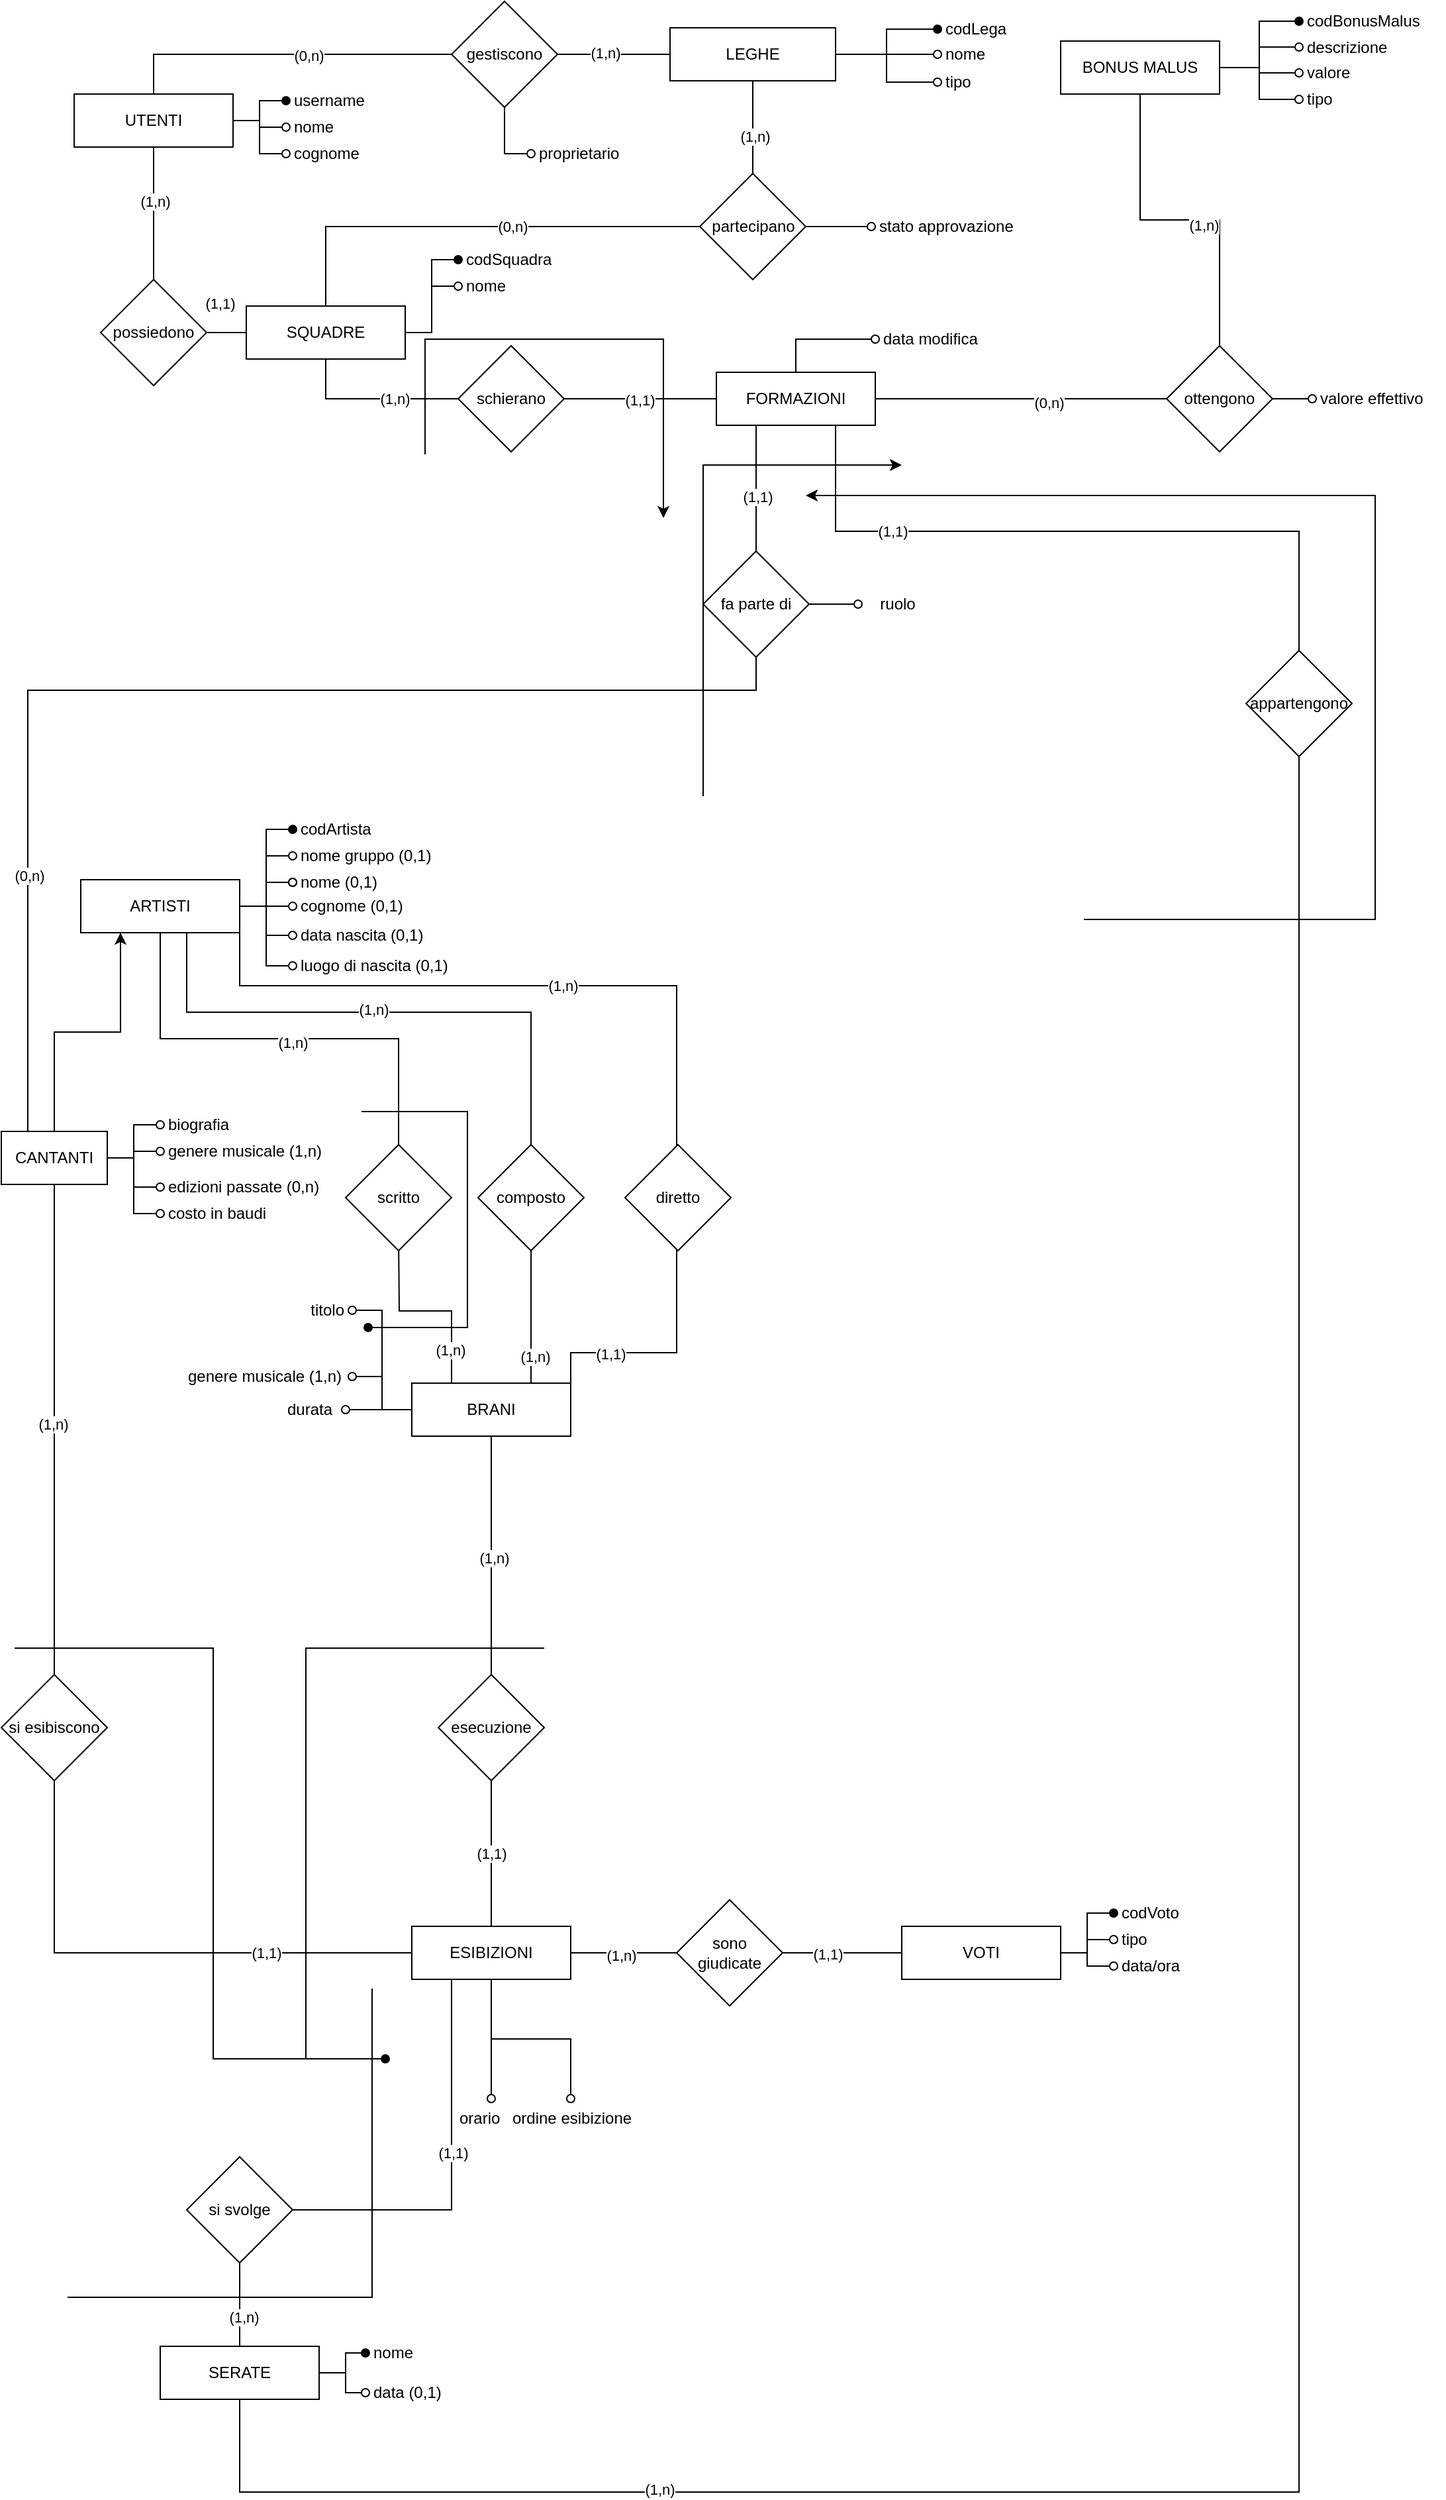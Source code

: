 <mxfile version="26.0.16">
  <diagram id="_KvNBjtN0LgoV4jBBkdm" name="festival_sanremo_v2">
    <mxGraphModel dx="1969" dy="1811" grid="1" gridSize="10" guides="1" tooltips="1" connect="1" arrows="1" fold="1" page="1" pageScale="1" pageWidth="1169" pageHeight="827" math="0" shadow="0">
      <root>
        <mxCell id="0" />
        <mxCell id="1" parent="0" />
        <mxCell id="FfVXFCaMh1slwa6Uivpq-3" value="ARTISTI" style="rounded=0;whiteSpace=wrap;html=1;" parent="1" vertex="1">
          <mxGeometry x="120" y="-137" width="120" height="40" as="geometry" />
        </mxCell>
        <mxCell id="prDqPZr-P2w_M1zw6b7I-8" style="edgeStyle=orthogonalEdgeStyle;rounded=0;orthogonalLoop=1;jettySize=auto;html=1;exitX=1;exitY=0.5;exitDx=0;exitDy=0;endArrow=oval;endFill=0;" parent="1" source="FfVXFCaMh1slwa6Uivpq-3" target="FfVXFCaMh1slwa6Uivpq-5" edge="1">
          <mxGeometry relative="1" as="geometry" />
        </mxCell>
        <mxCell id="prDqPZr-P2w_M1zw6b7I-26" style="edgeStyle=orthogonalEdgeStyle;rounded=0;orthogonalLoop=1;jettySize=auto;html=1;exitX=1;exitY=0.5;exitDx=0;exitDy=0;endArrow=oval;endFill=0;" parent="1" source="FfVXFCaMh1slwa6Uivpq-3" target="FfVXFCaMh1slwa6Uivpq-7" edge="1">
          <mxGeometry relative="1" as="geometry" />
        </mxCell>
        <mxCell id="FfVXFCaMh1slwa6Uivpq-7" value="cognome (0,1)" style="text;html=1;align=left;verticalAlign=middle;whiteSpace=wrap;rounded=0;spacingLeft=4;" parent="1" vertex="1">
          <mxGeometry x="280" y="-132" width="110" height="30" as="geometry" />
        </mxCell>
        <mxCell id="prDqPZr-P2w_M1zw6b7I-18" style="edgeStyle=orthogonalEdgeStyle;rounded=0;orthogonalLoop=1;jettySize=auto;html=1;exitX=1;exitY=0.5;exitDx=0;exitDy=0;endArrow=oval;endFill=0;" parent="1" source="prDqPZr-P2w_M1zw6b7I-15" target="FfVXFCaMh1slwa6Uivpq-9" edge="1">
          <mxGeometry relative="1" as="geometry" />
        </mxCell>
        <mxCell id="FfVXFCaMh1slwa6Uivpq-9" value="genere musicale (1,n)" style="text;html=1;align=left;verticalAlign=middle;whiteSpace=wrap;rounded=0;spacingLeft=4;" parent="1" vertex="1">
          <mxGeometry x="180" y="53" width="140" height="30" as="geometry" />
        </mxCell>
        <mxCell id="prDqPZr-P2w_M1zw6b7I-19" style="edgeStyle=orthogonalEdgeStyle;rounded=0;orthogonalLoop=1;jettySize=auto;html=1;exitX=1;exitY=0.5;exitDx=0;exitDy=0;endArrow=oval;endFill=0;" parent="1" source="prDqPZr-P2w_M1zw6b7I-15" target="FfVXFCaMh1slwa6Uivpq-11" edge="1">
          <mxGeometry relative="1" as="geometry" />
        </mxCell>
        <mxCell id="FfVXFCaMh1slwa6Uivpq-11" value="biografia" style="text;html=1;align=left;verticalAlign=middle;whiteSpace=wrap;rounded=0;spacingLeft=4;" parent="1" vertex="1">
          <mxGeometry x="180" y="33" width="60" height="30" as="geometry" />
        </mxCell>
        <mxCell id="prDqPZr-P2w_M1zw6b7I-14" style="edgeStyle=orthogonalEdgeStyle;rounded=0;orthogonalLoop=1;jettySize=auto;html=1;exitX=1;exitY=0.5;exitDx=0;exitDy=0;entryX=0;entryY=0.5;entryDx=0;entryDy=0;align=left;spacingLeft=4;endArrow=oval;endFill=0;" parent="1" source="FfVXFCaMh1slwa6Uivpq-3" target="FfVXFCaMh1slwa6Uivpq-13" edge="1">
          <mxGeometry relative="1" as="geometry" />
        </mxCell>
        <mxCell id="FfVXFCaMh1slwa6Uivpq-13" value="luogo di nascita (0,1)" style="text;html=1;align=left;verticalAlign=middle;whiteSpace=wrap;rounded=0;spacingLeft=4;" parent="1" vertex="1">
          <mxGeometry x="280" y="-87" width="140" height="30" as="geometry" />
        </mxCell>
        <mxCell id="prDqPZr-P2w_M1zw6b7I-17" style="edgeStyle=orthogonalEdgeStyle;rounded=0;orthogonalLoop=1;jettySize=auto;html=1;exitX=1;exitY=0.5;exitDx=0;exitDy=0;endArrow=oval;endFill=0;entryX=0;entryY=0.5;entryDx=0;entryDy=0;" parent="1" source="prDqPZr-P2w_M1zw6b7I-15" target="FfVXFCaMh1slwa6Uivpq-15" edge="1">
          <mxGeometry relative="1" as="geometry" />
        </mxCell>
        <mxCell id="FfVXFCaMh1slwa6Uivpq-15" value="edizioni passate (0,n)" style="text;html=1;align=left;verticalAlign=middle;whiteSpace=wrap;rounded=0;spacingLeft=4;" parent="1" vertex="1">
          <mxGeometry x="180" y="80" width="160" height="30" as="geometry" />
        </mxCell>
        <mxCell id="prDqPZr-P2w_M1zw6b7I-13" style="edgeStyle=orthogonalEdgeStyle;rounded=0;orthogonalLoop=1;jettySize=auto;html=1;exitX=1;exitY=0.5;exitDx=0;exitDy=0;endArrow=oval;endFill=0;entryX=0;entryY=0.5;entryDx=0;entryDy=0;" parent="1" source="FfVXFCaMh1slwa6Uivpq-3" target="FfVXFCaMh1slwa6Uivpq-17" edge="1">
          <mxGeometry relative="1" as="geometry" />
        </mxCell>
        <mxCell id="FfVXFCaMh1slwa6Uivpq-17" value="data nascita (0,1)" style="text;html=1;align=left;verticalAlign=middle;whiteSpace=wrap;rounded=0;spacingLeft=4;" parent="1" vertex="1">
          <mxGeometry x="280" y="-110" width="110" height="30" as="geometry" />
        </mxCell>
        <mxCell id="FfVXFCaMh1slwa6Uivpq-18" style="edgeStyle=orthogonalEdgeStyle;rounded=0;orthogonalLoop=1;jettySize=auto;html=1;endArrow=none;startFill=0;" parent="1" source="FfVXFCaMh1slwa6Uivpq-22" target="FfVXFCaMh1slwa6Uivpq-35" edge="1">
          <mxGeometry relative="1" as="geometry" />
        </mxCell>
        <mxCell id="FfVXFCaMh1slwa6Uivpq-19" value="(1,n)" style="edgeLabel;html=1;align=center;verticalAlign=middle;resizable=0;points=[];" parent="FfVXFCaMh1slwa6Uivpq-18" vertex="1" connectable="0">
          <mxGeometry x="0.015" y="2" relative="1" as="geometry">
            <mxPoint as="offset" />
          </mxGeometry>
        </mxCell>
        <mxCell id="prDqPZr-P2w_M1zw6b7I-30" style="edgeStyle=orthogonalEdgeStyle;rounded=0;orthogonalLoop=1;jettySize=auto;html=1;entryX=0.5;entryY=1;entryDx=0;entryDy=0;endArrow=none;startFill=0;exitX=0.25;exitY=0;exitDx=0;exitDy=0;" parent="1" source="FfVXFCaMh1slwa6Uivpq-22" edge="1">
          <mxGeometry relative="1" as="geometry">
            <mxPoint x="430" y="233" as="sourcePoint" />
            <mxPoint x="360" y="133" as="targetPoint" />
          </mxGeometry>
        </mxCell>
        <mxCell id="prDqPZr-P2w_M1zw6b7I-46" value="(1,n)" style="edgeLabel;html=1;align=center;verticalAlign=middle;resizable=0;points=[];" parent="prDqPZr-P2w_M1zw6b7I-30" vertex="1" connectable="0">
          <mxGeometry x="-0.66" y="1" relative="1" as="geometry">
            <mxPoint as="offset" />
          </mxGeometry>
        </mxCell>
        <mxCell id="FfVXFCaMh1slwa6Uivpq-22" value="BRANI" style="rounded=0;whiteSpace=wrap;html=1;" parent="1" vertex="1">
          <mxGeometry x="370" y="243" width="120" height="40" as="geometry" />
        </mxCell>
        <mxCell id="FfVXFCaMh1slwa6Uivpq-23" style="edgeStyle=orthogonalEdgeStyle;rounded=0;orthogonalLoop=1;jettySize=auto;html=1;exitX=0;exitY=0.5;exitDx=0;exitDy=0;endArrow=oval;endFill=0;startFill=0;entryX=1;entryY=0.5;entryDx=0;entryDy=0;" parent="1" source="FfVXFCaMh1slwa6Uivpq-22" target="FfVXFCaMh1slwa6Uivpq-24" edge="1">
          <mxGeometry relative="1" as="geometry" />
        </mxCell>
        <mxCell id="FfVXFCaMh1slwa6Uivpq-24" value="titolo" style="text;html=1;align=right;verticalAlign=middle;whiteSpace=wrap;rounded=0;spacingLeft=4;spacingRight=4;" parent="1" vertex="1">
          <mxGeometry x="265" y="173" width="60" height="30" as="geometry" />
        </mxCell>
        <mxCell id="FfVXFCaMh1slwa6Uivpq-25" style="edgeStyle=orthogonalEdgeStyle;rounded=0;orthogonalLoop=1;jettySize=auto;html=1;exitX=0;exitY=0.5;exitDx=0;exitDy=0;endArrow=oval;endFill=0;entryX=1;entryY=0.5;entryDx=0;entryDy=0;" parent="1" source="FfVXFCaMh1slwa6Uivpq-22" target="FfVXFCaMh1slwa6Uivpq-26" edge="1">
          <mxGeometry relative="1" as="geometry" />
        </mxCell>
        <mxCell id="FfVXFCaMh1slwa6Uivpq-26" value="durata" style="text;html=1;align=left;verticalAlign=middle;whiteSpace=wrap;rounded=0;spacingLeft=4;" parent="1" vertex="1">
          <mxGeometry x="270" y="248" width="50" height="30" as="geometry" />
        </mxCell>
        <mxCell id="FfVXFCaMh1slwa6Uivpq-27" style="edgeStyle=orthogonalEdgeStyle;rounded=0;orthogonalLoop=1;jettySize=auto;html=1;exitX=0;exitY=0.5;exitDx=0;exitDy=0;entryX=1;entryY=0.5;entryDx=0;entryDy=0;endArrow=oval;endFill=0;" parent="1" source="FfVXFCaMh1slwa6Uivpq-22" target="FfVXFCaMh1slwa6Uivpq-28" edge="1">
          <mxGeometry relative="1" as="geometry" />
        </mxCell>
        <mxCell id="FfVXFCaMh1slwa6Uivpq-28" value="genere musicale (1,n)" style="text;html=1;align=left;verticalAlign=middle;whiteSpace=wrap;rounded=0;spacingLeft=4;" parent="1" vertex="1">
          <mxGeometry x="195" y="223" width="130" height="30" as="geometry" />
        </mxCell>
        <mxCell id="FfVXFCaMh1slwa6Uivpq-29" style="edgeStyle=orthogonalEdgeStyle;rounded=0;orthogonalLoop=1;jettySize=auto;html=1;entryX=0;entryY=0.5;entryDx=0;entryDy=0;endArrow=none;startFill=0;" parent="1" source="FfVXFCaMh1slwa6Uivpq-32" target="FfVXFCaMh1slwa6Uivpq-42" edge="1">
          <mxGeometry relative="1" as="geometry" />
        </mxCell>
        <mxCell id="FfVXFCaMh1slwa6Uivpq-30" value="(1,n)" style="edgeLabel;html=1;align=center;verticalAlign=middle;resizable=0;points=[];" parent="FfVXFCaMh1slwa6Uivpq-29" vertex="1" connectable="0">
          <mxGeometry x="-0.061" y="-2" relative="1" as="geometry">
            <mxPoint as="offset" />
          </mxGeometry>
        </mxCell>
        <mxCell id="FfVXFCaMh1slwa6Uivpq-32" value="ESIBIZIONI" style="rounded=0;whiteSpace=wrap;html=1;" parent="1" vertex="1">
          <mxGeometry x="370" y="653" width="120" height="40" as="geometry" />
        </mxCell>
        <mxCell id="FfVXFCaMh1slwa6Uivpq-33" style="edgeStyle=orthogonalEdgeStyle;rounded=0;orthogonalLoop=1;jettySize=auto;html=1;exitX=0.5;exitY=1;exitDx=0;exitDy=0;entryX=0.5;entryY=0;entryDx=0;entryDy=0;endArrow=none;startFill=0;" parent="1" source="FfVXFCaMh1slwa6Uivpq-35" target="FfVXFCaMh1slwa6Uivpq-32" edge="1">
          <mxGeometry relative="1" as="geometry" />
        </mxCell>
        <mxCell id="2gdoB9V7-eAWrZrWWVSR-40" value="(1,1)" style="edgeLabel;html=1;align=center;verticalAlign=middle;resizable=0;points=[];" parent="FfVXFCaMh1slwa6Uivpq-33" vertex="1" connectable="0">
          <mxGeometry x="-0.013" y="-2" relative="1" as="geometry">
            <mxPoint x="2" as="offset" />
          </mxGeometry>
        </mxCell>
        <mxCell id="FfVXFCaMh1slwa6Uivpq-35" value="esecuzione" style="rhombus;whiteSpace=wrap;html=1;" parent="1" vertex="1">
          <mxGeometry x="390" y="463" width="80" height="80" as="geometry" />
        </mxCell>
        <mxCell id="FfVXFCaMh1slwa6Uivpq-36" style="edgeStyle=orthogonalEdgeStyle;rounded=0;orthogonalLoop=1;jettySize=auto;html=1;exitX=0.5;exitY=1;exitDx=0;exitDy=0;entryX=0;entryY=0.5;entryDx=0;entryDy=0;endArrow=none;startFill=0;" parent="1" source="FfVXFCaMh1slwa6Uivpq-38" target="FfVXFCaMh1slwa6Uivpq-32" edge="1">
          <mxGeometry relative="1" as="geometry" />
        </mxCell>
        <mxCell id="FfVXFCaMh1slwa6Uivpq-37" value="(1,1)" style="edgeLabel;html=1;align=center;verticalAlign=middle;resizable=0;points=[];" parent="FfVXFCaMh1slwa6Uivpq-36" vertex="1" connectable="0">
          <mxGeometry x="0.505" y="-2" relative="1" as="geometry">
            <mxPoint x="-11" y="-2" as="offset" />
          </mxGeometry>
        </mxCell>
        <mxCell id="prDqPZr-P2w_M1zw6b7I-20" style="edgeStyle=orthogonalEdgeStyle;rounded=0;orthogonalLoop=1;jettySize=auto;html=1;entryX=0.5;entryY=1;entryDx=0;entryDy=0;endArrow=none;startFill=0;" parent="1" source="FfVXFCaMh1slwa6Uivpq-38" target="prDqPZr-P2w_M1zw6b7I-15" edge="1">
          <mxGeometry relative="1" as="geometry" />
        </mxCell>
        <mxCell id="prDqPZr-P2w_M1zw6b7I-47" value="(1,n)" style="edgeLabel;html=1;align=center;verticalAlign=middle;resizable=0;points=[];" parent="prDqPZr-P2w_M1zw6b7I-20" vertex="1" connectable="0">
          <mxGeometry x="0.024" y="1" relative="1" as="geometry">
            <mxPoint as="offset" />
          </mxGeometry>
        </mxCell>
        <mxCell id="FfVXFCaMh1slwa6Uivpq-38" value="si esibiscono" style="rhombus;whiteSpace=wrap;html=1;" parent="1" vertex="1">
          <mxGeometry x="60" y="463" width="80" height="80" as="geometry" />
        </mxCell>
        <mxCell id="FfVXFCaMh1slwa6Uivpq-40" style="edgeStyle=orthogonalEdgeStyle;rounded=0;orthogonalLoop=1;jettySize=auto;html=1;entryX=0;entryY=0.5;entryDx=0;entryDy=0;endArrow=none;startFill=0;" parent="1" source="FfVXFCaMh1slwa6Uivpq-42" target="FfVXFCaMh1slwa6Uivpq-43" edge="1">
          <mxGeometry relative="1" as="geometry" />
        </mxCell>
        <mxCell id="FfVXFCaMh1slwa6Uivpq-41" value="(1,1)" style="edgeLabel;html=1;align=center;verticalAlign=middle;resizable=0;points=[];" parent="FfVXFCaMh1slwa6Uivpq-40" vertex="1" connectable="0">
          <mxGeometry x="-0.242" y="-1" relative="1" as="geometry">
            <mxPoint as="offset" />
          </mxGeometry>
        </mxCell>
        <mxCell id="FfVXFCaMh1slwa6Uivpq-42" value="sono&lt;div&gt;giudicate&lt;/div&gt;" style="rhombus;whiteSpace=wrap;html=1;" parent="1" vertex="1">
          <mxGeometry x="570" y="633" width="80" height="80" as="geometry" />
        </mxCell>
        <mxCell id="FfVXFCaMh1slwa6Uivpq-43" value="VOTI" style="rounded=0;whiteSpace=wrap;html=1;" parent="1" vertex="1">
          <mxGeometry x="740" y="653" width="120" height="40" as="geometry" />
        </mxCell>
        <mxCell id="FfVXFCaMh1slwa6Uivpq-44" style="edgeStyle=orthogonalEdgeStyle;rounded=0;orthogonalLoop=1;jettySize=auto;html=1;endArrow=oval;endFill=1;exitX=1;exitY=0.5;exitDx=0;exitDy=0;" parent="1" source="FfVXFCaMh1slwa6Uivpq-43" target="FfVXFCaMh1slwa6Uivpq-45" edge="1">
          <mxGeometry relative="1" as="geometry" />
        </mxCell>
        <mxCell id="FfVXFCaMh1slwa6Uivpq-45" value="codVoto" style="text;html=1;align=left;verticalAlign=middle;whiteSpace=wrap;rounded=0;spacingLeft=4;" parent="1" vertex="1">
          <mxGeometry x="900" y="633" width="60" height="20" as="geometry" />
        </mxCell>
        <mxCell id="FfVXFCaMh1slwa6Uivpq-48" style="edgeStyle=orthogonalEdgeStyle;rounded=0;orthogonalLoop=1;jettySize=auto;html=1;exitX=1;exitY=0.5;exitDx=0;exitDy=0;entryX=0;entryY=0.5;entryDx=0;entryDy=0;endArrow=oval;endFill=0;" parent="1" source="FfVXFCaMh1slwa6Uivpq-43" target="FfVXFCaMh1slwa6Uivpq-49" edge="1">
          <mxGeometry relative="1" as="geometry" />
        </mxCell>
        <mxCell id="FfVXFCaMh1slwa6Uivpq-49" value="tipo" style="text;html=1;align=left;verticalAlign=middle;whiteSpace=wrap;rounded=0;spacingLeft=4;" parent="1" vertex="1">
          <mxGeometry x="900" y="653" width="60" height="20" as="geometry" />
        </mxCell>
        <mxCell id="FfVXFCaMh1slwa6Uivpq-50" style="edgeStyle=orthogonalEdgeStyle;rounded=0;orthogonalLoop=1;jettySize=auto;html=1;exitX=1;exitY=0.5;exitDx=0;exitDy=0;endArrow=oval;endFill=0;entryX=0;entryY=0.5;entryDx=0;entryDy=0;" parent="1" source="FfVXFCaMh1slwa6Uivpq-43" target="FfVXFCaMh1slwa6Uivpq-51" edge="1">
          <mxGeometry relative="1" as="geometry" />
        </mxCell>
        <mxCell id="FfVXFCaMh1slwa6Uivpq-51" value="data/ora" style="text;html=1;align=left;verticalAlign=middle;whiteSpace=wrap;rounded=0;spacingLeft=4;" parent="1" vertex="1">
          <mxGeometry x="900" y="673" width="60" height="20" as="geometry" />
        </mxCell>
        <mxCell id="FfVXFCaMh1slwa6Uivpq-55" style="edgeStyle=orthogonalEdgeStyle;rounded=0;orthogonalLoop=1;jettySize=auto;html=1;exitX=0.5;exitY=1;exitDx=0;exitDy=0;endArrow=oval;endFill=0;" parent="1" source="FfVXFCaMh1slwa6Uivpq-32" target="FfVXFCaMh1slwa6Uivpq-56" edge="1">
          <mxGeometry relative="1" as="geometry" />
        </mxCell>
        <mxCell id="FfVXFCaMh1slwa6Uivpq-56" value="ordine esibizione" style="text;html=1;align=left;verticalAlign=middle;whiteSpace=wrap;rounded=0;spacingLeft=4;" parent="1" vertex="1">
          <mxGeometry x="440" y="783" width="100" height="30" as="geometry" />
        </mxCell>
        <mxCell id="FfVXFCaMh1slwa6Uivpq-57" style="edgeStyle=orthogonalEdgeStyle;rounded=0;orthogonalLoop=1;jettySize=auto;html=1;endArrow=oval;endFill=0;" parent="1" source="FfVXFCaMh1slwa6Uivpq-32" target="FfVXFCaMh1slwa6Uivpq-58" edge="1">
          <mxGeometry relative="1" as="geometry" />
        </mxCell>
        <mxCell id="FfVXFCaMh1slwa6Uivpq-58" value="orario" style="text;html=1;align=left;verticalAlign=middle;whiteSpace=wrap;rounded=0;spacingLeft=4;" parent="1" vertex="1">
          <mxGeometry x="400" y="783" width="60" height="30" as="geometry" />
        </mxCell>
        <mxCell id="FfVXFCaMh1slwa6Uivpq-59" value="" style="endArrow=oval;html=1;rounded=0;endFill=1;" parent="1" edge="1">
          <mxGeometry width="50" height="50" relative="1" as="geometry">
            <mxPoint x="70" y="443" as="sourcePoint" />
            <mxPoint x="350" y="753" as="targetPoint" />
            <Array as="points">
              <mxPoint x="220" y="443" />
              <mxPoint x="220" y="753" />
            </Array>
          </mxGeometry>
        </mxCell>
        <mxCell id="FfVXFCaMh1slwa6Uivpq-60" value="" style="endArrow=none;html=1;rounded=0;startFill=0;" parent="1" edge="1">
          <mxGeometry width="50" height="50" relative="1" as="geometry">
            <mxPoint x="470" y="443" as="sourcePoint" />
            <mxPoint x="350" y="753" as="targetPoint" />
            <Array as="points">
              <mxPoint x="290" y="443" />
              <mxPoint x="290" y="753" />
            </Array>
          </mxGeometry>
        </mxCell>
        <mxCell id="x2zab3pYVwAR0wrfxQrk-1" style="edgeStyle=orthogonalEdgeStyle;rounded=0;orthogonalLoop=1;jettySize=auto;html=1;exitX=0.5;exitY=1;exitDx=0;exitDy=0;entryX=0.5;entryY=0;entryDx=0;entryDy=0;endArrow=none;startFill=0;" parent="1" source="x2zab3pYVwAR0wrfxQrk-3" target="x2zab3pYVwAR0wrfxQrk-15" edge="1">
          <mxGeometry relative="1" as="geometry" />
        </mxCell>
        <mxCell id="x2zab3pYVwAR0wrfxQrk-2" value="(1,n)" style="edgeLabel;html=1;align=center;verticalAlign=middle;resizable=0;points=[];" parent="x2zab3pYVwAR0wrfxQrk-1" vertex="1" connectable="0">
          <mxGeometry x="-0.185" y="1" relative="1" as="geometry">
            <mxPoint as="offset" />
          </mxGeometry>
        </mxCell>
        <mxCell id="mLG4oxGB4V9aVwgX2wfx-12" style="edgeStyle=orthogonalEdgeStyle;rounded=0;orthogonalLoop=1;jettySize=auto;html=1;exitX=0.5;exitY=0;exitDx=0;exitDy=0;entryX=0;entryY=0.5;entryDx=0;entryDy=0;endArrow=none;startFill=0;" parent="1" source="x2zab3pYVwAR0wrfxQrk-3" target="mLG4oxGB4V9aVwgX2wfx-10" edge="1">
          <mxGeometry relative="1" as="geometry" />
        </mxCell>
        <mxCell id="mLG4oxGB4V9aVwgX2wfx-32" value="(0,n)" style="edgeLabel;html=1;align=center;verticalAlign=middle;resizable=0;points=[];" parent="mLG4oxGB4V9aVwgX2wfx-12" vertex="1" connectable="0">
          <mxGeometry x="0.151" y="-1" relative="1" as="geometry">
            <mxPoint as="offset" />
          </mxGeometry>
        </mxCell>
        <mxCell id="x2zab3pYVwAR0wrfxQrk-3" value="UTENTI" style="rounded=0;whiteSpace=wrap;html=1;" parent="1" vertex="1">
          <mxGeometry x="115" y="-730" width="120" height="40" as="geometry" />
        </mxCell>
        <mxCell id="x2zab3pYVwAR0wrfxQrk-4" style="edgeStyle=orthogonalEdgeStyle;rounded=0;orthogonalLoop=1;jettySize=auto;html=1;exitX=1;exitY=0.5;exitDx=0;exitDy=0;endArrow=oval;endFill=1;entryX=0;entryY=0.5;entryDx=0;entryDy=0;" parent="1" source="x2zab3pYVwAR0wrfxQrk-3" target="x2zab3pYVwAR0wrfxQrk-5" edge="1">
          <mxGeometry relative="1" as="geometry" />
        </mxCell>
        <mxCell id="x2zab3pYVwAR0wrfxQrk-5" value="username" style="text;html=1;align=left;verticalAlign=middle;whiteSpace=wrap;rounded=0;spacingLeft=4;" parent="1" vertex="1">
          <mxGeometry x="275" y="-740" width="60" height="30" as="geometry" />
        </mxCell>
        <mxCell id="x2zab3pYVwAR0wrfxQrk-6" style="edgeStyle=orthogonalEdgeStyle;rounded=0;orthogonalLoop=1;jettySize=auto;html=1;exitX=1;exitY=0.5;exitDx=0;exitDy=0;endArrow=oval;endFill=0;" parent="1" source="x2zab3pYVwAR0wrfxQrk-3" target="x2zab3pYVwAR0wrfxQrk-7" edge="1">
          <mxGeometry relative="1" as="geometry" />
        </mxCell>
        <mxCell id="x2zab3pYVwAR0wrfxQrk-7" value="nome" style="text;html=1;align=left;verticalAlign=middle;whiteSpace=wrap;rounded=0;spacingLeft=4;" parent="1" vertex="1">
          <mxGeometry x="275" y="-720" width="60" height="30" as="geometry" />
        </mxCell>
        <mxCell id="x2zab3pYVwAR0wrfxQrk-8" style="edgeStyle=orthogonalEdgeStyle;rounded=0;orthogonalLoop=1;jettySize=auto;html=1;entryX=0;entryY=0.5;entryDx=0;entryDy=0;exitX=1;exitY=0.5;exitDx=0;exitDy=0;endArrow=oval;endFill=0;" parent="1" source="x2zab3pYVwAR0wrfxQrk-3" target="x2zab3pYVwAR0wrfxQrk-9" edge="1">
          <mxGeometry relative="1" as="geometry">
            <mxPoint x="235" y="-700" as="sourcePoint" />
          </mxGeometry>
        </mxCell>
        <mxCell id="x2zab3pYVwAR0wrfxQrk-9" value="cognome" style="text;html=1;align=left;verticalAlign=middle;whiteSpace=wrap;rounded=0;spacingLeft=4;" parent="1" vertex="1">
          <mxGeometry x="275" y="-700" width="60" height="30" as="geometry" />
        </mxCell>
        <mxCell id="prDqPZr-P2w_M1zw6b7I-51" style="edgeStyle=orthogonalEdgeStyle;rounded=0;orthogonalLoop=1;jettySize=auto;html=1;exitX=0.5;exitY=1;exitDx=0;exitDy=0;entryX=0;entryY=0.5;entryDx=0;entryDy=0;endArrow=none;startFill=0;" parent="1" source="x2zab3pYVwAR0wrfxQrk-12" target="prDqPZr-P2w_M1zw6b7I-50" edge="1">
          <mxGeometry relative="1" as="geometry" />
        </mxCell>
        <mxCell id="prDqPZr-P2w_M1zw6b7I-52" value="(1,n)" style="edgeLabel;html=1;align=center;verticalAlign=middle;resizable=0;points=[];" parent="prDqPZr-P2w_M1zw6b7I-51" vertex="1" connectable="0">
          <mxGeometry x="0.263" relative="1" as="geometry">
            <mxPoint as="offset" />
          </mxGeometry>
        </mxCell>
        <mxCell id="x2zab3pYVwAR0wrfxQrk-12" value="SQUADRE" style="rounded=0;whiteSpace=wrap;html=1;" parent="1" vertex="1">
          <mxGeometry x="245" y="-570" width="120" height="40" as="geometry" />
        </mxCell>
        <mxCell id="x2zab3pYVwAR0wrfxQrk-13" style="edgeStyle=orthogonalEdgeStyle;rounded=0;orthogonalLoop=1;jettySize=auto;html=1;endArrow=none;startFill=0;" parent="1" source="x2zab3pYVwAR0wrfxQrk-15" target="x2zab3pYVwAR0wrfxQrk-12" edge="1">
          <mxGeometry relative="1" as="geometry" />
        </mxCell>
        <mxCell id="x2zab3pYVwAR0wrfxQrk-14" value="(1,1)" style="edgeLabel;html=1;align=center;verticalAlign=middle;resizable=0;points=[];" parent="x2zab3pYVwAR0wrfxQrk-13" vertex="1" connectable="0">
          <mxGeometry x="0.168" y="1" relative="1" as="geometry">
            <mxPoint x="-1" y="-23" as="offset" />
          </mxGeometry>
        </mxCell>
        <mxCell id="x2zab3pYVwAR0wrfxQrk-15" value="possiedono" style="rhombus;whiteSpace=wrap;html=1;" parent="1" vertex="1">
          <mxGeometry x="135" y="-590" width="80" height="80" as="geometry" />
        </mxCell>
        <mxCell id="x2zab3pYVwAR0wrfxQrk-16" style="edgeStyle=orthogonalEdgeStyle;rounded=0;orthogonalLoop=1;jettySize=auto;html=1;endArrow=oval;endFill=0;exitX=1;exitY=0.5;exitDx=0;exitDy=0;entryX=0;entryY=0.5;entryDx=0;entryDy=0;" parent="1" source="x2zab3pYVwAR0wrfxQrk-12" target="x2zab3pYVwAR0wrfxQrk-17" edge="1">
          <mxGeometry relative="1" as="geometry" />
        </mxCell>
        <mxCell id="x2zab3pYVwAR0wrfxQrk-17" value="nome" style="text;html=1;align=left;verticalAlign=middle;whiteSpace=wrap;rounded=0;spacingLeft=4;" parent="1" vertex="1">
          <mxGeometry x="405" y="-600" width="80" height="30" as="geometry" />
        </mxCell>
        <mxCell id="x2zab3pYVwAR0wrfxQrk-18" style="edgeStyle=orthogonalEdgeStyle;rounded=0;orthogonalLoop=1;jettySize=auto;html=1;exitX=1;exitY=0.5;exitDx=0;exitDy=0;endArrow=oval;endFill=1;entryX=0;entryY=0.5;entryDx=0;entryDy=0;" parent="1" source="x2zab3pYVwAR0wrfxQrk-12" target="x2zab3pYVwAR0wrfxQrk-19" edge="1">
          <mxGeometry relative="1" as="geometry" />
        </mxCell>
        <mxCell id="x2zab3pYVwAR0wrfxQrk-19" value="codSquadra" style="text;html=1;align=left;verticalAlign=middle;whiteSpace=wrap;rounded=0;spacingLeft=4;" parent="1" vertex="1">
          <mxGeometry x="405" y="-620" width="80" height="30" as="geometry" />
        </mxCell>
        <mxCell id="2gdoB9V7-eAWrZrWWVSR-19" style="edgeStyle=orthogonalEdgeStyle;rounded=0;orthogonalLoop=1;jettySize=auto;html=1;entryX=0;entryY=0.5;entryDx=0;entryDy=0;endArrow=none;startFill=0;" parent="1" source="x2zab3pYVwAR0wrfxQrk-21" target="2gdoB9V7-eAWrZrWWVSR-16" edge="1">
          <mxGeometry relative="1" as="geometry" />
        </mxCell>
        <mxCell id="2gdoB9V7-eAWrZrWWVSR-20" value="(0,n)" style="edgeLabel;html=1;align=center;verticalAlign=middle;resizable=0;points=[];" parent="2gdoB9V7-eAWrZrWWVSR-19" vertex="1" connectable="0">
          <mxGeometry x="0.188" y="-3" relative="1" as="geometry">
            <mxPoint as="offset" />
          </mxGeometry>
        </mxCell>
        <mxCell id="x2zab3pYVwAR0wrfxQrk-21" value="FORMAZIONI" style="rounded=0;whiteSpace=wrap;html=1;" parent="1" vertex="1">
          <mxGeometry x="600" y="-520" width="120" height="40" as="geometry" />
        </mxCell>
        <mxCell id="prDqPZr-P2w_M1zw6b7I-59" style="edgeStyle=orthogonalEdgeStyle;rounded=0;orthogonalLoop=1;jettySize=auto;html=1;endArrow=oval;endFill=0;entryX=0;entryY=0.5;entryDx=0;entryDy=0;" parent="1" source="x2zab3pYVwAR0wrfxQrk-21" target="x2zab3pYVwAR0wrfxQrk-29" edge="1">
          <mxGeometry relative="1" as="geometry" />
        </mxCell>
        <mxCell id="x2zab3pYVwAR0wrfxQrk-29" value="data modifica" style="text;html=1;align=left;verticalAlign=middle;whiteSpace=wrap;rounded=0;spacingLeft=4;" parent="1" vertex="1">
          <mxGeometry x="720" y="-560" width="90" height="30" as="geometry" />
        </mxCell>
        <mxCell id="2gdoB9V7-eAWrZrWWVSR-18" style="edgeStyle=orthogonalEdgeStyle;rounded=0;orthogonalLoop=1;jettySize=auto;html=1;entryX=0.5;entryY=0;entryDx=0;entryDy=0;endArrow=none;startFill=0;" parent="1" source="prDqPZr-P2w_M1zw6b7I-1" target="2gdoB9V7-eAWrZrWWVSR-16" edge="1">
          <mxGeometry relative="1" as="geometry">
            <mxPoint x="1000" y="-550" as="targetPoint" />
          </mxGeometry>
        </mxCell>
        <mxCell id="2gdoB9V7-eAWrZrWWVSR-21" value="(1,n)" style="edgeLabel;html=1;align=center;verticalAlign=middle;resizable=0;points=[];" parent="2gdoB9V7-eAWrZrWWVSR-18" vertex="1" connectable="0">
          <mxGeometry x="0.141" y="-4" relative="1" as="geometry">
            <mxPoint as="offset" />
          </mxGeometry>
        </mxCell>
        <mxCell id="prDqPZr-P2w_M1zw6b7I-1" value="BONUS MALUS" style="rounded=0;whiteSpace=wrap;html=1;" parent="1" vertex="1">
          <mxGeometry x="860" y="-770" width="120" height="40" as="geometry" />
        </mxCell>
        <mxCell id="prDqPZr-P2w_M1zw6b7I-2" style="edgeStyle=orthogonalEdgeStyle;rounded=0;orthogonalLoop=1;jettySize=auto;html=1;exitX=1;exitY=0.5;exitDx=0;exitDy=0;endArrow=oval;endFill=1;entryX=0;entryY=0.5;entryDx=0;entryDy=0;" parent="1" source="prDqPZr-P2w_M1zw6b7I-1" target="prDqPZr-P2w_M1zw6b7I-3" edge="1">
          <mxGeometry relative="1" as="geometry" />
        </mxCell>
        <mxCell id="prDqPZr-P2w_M1zw6b7I-3" value="codBonusMalus" style="text;html=1;align=left;verticalAlign=middle;whiteSpace=wrap;rounded=0;spacingLeft=4;" parent="1" vertex="1">
          <mxGeometry x="1040" y="-800" width="110" height="30" as="geometry" />
        </mxCell>
        <mxCell id="prDqPZr-P2w_M1zw6b7I-4" style="edgeStyle=orthogonalEdgeStyle;rounded=0;orthogonalLoop=1;jettySize=auto;html=1;endArrow=oval;endFill=0;exitX=1;exitY=0.5;exitDx=0;exitDy=0;entryX=0;entryY=0.5;entryDx=0;entryDy=0;" parent="1" source="prDqPZr-P2w_M1zw6b7I-1" target="prDqPZr-P2w_M1zw6b7I-5" edge="1">
          <mxGeometry relative="1" as="geometry" />
        </mxCell>
        <mxCell id="prDqPZr-P2w_M1zw6b7I-5" value="valore" style="text;html=1;align=left;verticalAlign=middle;whiteSpace=wrap;rounded=0;spacingLeft=4;" parent="1" vertex="1">
          <mxGeometry x="1040" y="-761" width="60" height="30" as="geometry" />
        </mxCell>
        <mxCell id="prDqPZr-P2w_M1zw6b7I-6" style="edgeStyle=orthogonalEdgeStyle;rounded=0;orthogonalLoop=1;jettySize=auto;html=1;exitX=1;exitY=0.5;exitDx=0;exitDy=0;endArrow=oval;endFill=0;entryX=0;entryY=0.5;entryDx=0;entryDy=0;" parent="1" source="prDqPZr-P2w_M1zw6b7I-1" target="prDqPZr-P2w_M1zw6b7I-7" edge="1">
          <mxGeometry relative="1" as="geometry" />
        </mxCell>
        <mxCell id="prDqPZr-P2w_M1zw6b7I-7" value="descrizione" style="text;html=1;align=left;verticalAlign=middle;whiteSpace=wrap;rounded=0;spacingLeft=4;" parent="1" vertex="1">
          <mxGeometry x="1040" y="-780" width="90.5" height="29" as="geometry" />
        </mxCell>
        <mxCell id="prDqPZr-P2w_M1zw6b7I-16" style="edgeStyle=orthogonalEdgeStyle;rounded=0;orthogonalLoop=1;jettySize=auto;html=1;entryX=0.25;entryY=1;entryDx=0;entryDy=0;" parent="1" source="prDqPZr-P2w_M1zw6b7I-15" target="FfVXFCaMh1slwa6Uivpq-3" edge="1">
          <mxGeometry relative="1" as="geometry" />
        </mxCell>
        <mxCell id="2gdoB9V7-eAWrZrWWVSR-4" style="edgeStyle=orthogonalEdgeStyle;rounded=0;orthogonalLoop=1;jettySize=auto;html=1;exitX=0.25;exitY=0;exitDx=0;exitDy=0;entryX=0.5;entryY=1;entryDx=0;entryDy=0;endArrow=none;startFill=0;" parent="1" source="prDqPZr-P2w_M1zw6b7I-15" target="2gdoB9V7-eAWrZrWWVSR-3" edge="1">
          <mxGeometry relative="1" as="geometry">
            <Array as="points">
              <mxPoint x="80" y="-280" />
              <mxPoint x="630" y="-280" />
            </Array>
          </mxGeometry>
        </mxCell>
        <mxCell id="2gdoB9V7-eAWrZrWWVSR-37" value="(0,n)" style="edgeLabel;html=1;align=center;verticalAlign=middle;resizable=0;points=[];" parent="2gdoB9V7-eAWrZrWWVSR-4" vertex="1" connectable="0">
          <mxGeometry x="-0.575" y="-1" relative="1" as="geometry">
            <mxPoint as="offset" />
          </mxGeometry>
        </mxCell>
        <mxCell id="prDqPZr-P2w_M1zw6b7I-15" value="CANTANTI" style="rounded=0;whiteSpace=wrap;html=1;" parent="1" vertex="1">
          <mxGeometry x="60" y="53" width="80" height="40" as="geometry" />
        </mxCell>
        <mxCell id="prDqPZr-P2w_M1zw6b7I-23" value="" style="edgeStyle=orthogonalEdgeStyle;rounded=0;orthogonalLoop=1;jettySize=auto;html=1;exitX=1;exitY=0.5;exitDx=0;exitDy=0;endArrow=oval;endFill=0;" parent="1" source="FfVXFCaMh1slwa6Uivpq-3" target="FfVXFCaMh1slwa6Uivpq-5" edge="1">
          <mxGeometry relative="1" as="geometry">
            <mxPoint x="240" y="-117" as="sourcePoint" />
            <mxPoint x="310" y="-157" as="targetPoint" />
          </mxGeometry>
        </mxCell>
        <mxCell id="FfVXFCaMh1slwa6Uivpq-5" value="nome (0,1)" style="text;html=1;align=left;verticalAlign=middle;whiteSpace=wrap;rounded=0;spacingLeft=4;" parent="1" vertex="1">
          <mxGeometry x="280" y="-150" width="80" height="30" as="geometry" />
        </mxCell>
        <mxCell id="prDqPZr-P2w_M1zw6b7I-31" style="edgeStyle=orthogonalEdgeStyle;rounded=0;orthogonalLoop=1;jettySize=auto;html=1;entryX=0.5;entryY=1;entryDx=0;entryDy=0;exitX=0.5;exitY=0;exitDx=0;exitDy=0;endArrow=none;startFill=0;" parent="1" source="prDqPZr-P2w_M1zw6b7I-27" target="FfVXFCaMh1slwa6Uivpq-3" edge="1">
          <mxGeometry relative="1" as="geometry">
            <mxPoint x="395" y="13" as="sourcePoint" />
            <mxPoint x="225" y="-97" as="targetPoint" />
          </mxGeometry>
        </mxCell>
        <mxCell id="prDqPZr-P2w_M1zw6b7I-41" value="(1,n)" style="edgeLabel;html=1;align=center;verticalAlign=middle;resizable=0;points=[];" parent="prDqPZr-P2w_M1zw6b7I-31" vertex="1" connectable="0">
          <mxGeometry x="-0.057" y="3" relative="1" as="geometry">
            <mxPoint as="offset" />
          </mxGeometry>
        </mxCell>
        <mxCell id="prDqPZr-P2w_M1zw6b7I-27" value="scritto" style="rhombus;whiteSpace=wrap;html=1;" parent="1" vertex="1">
          <mxGeometry x="320" y="63" width="80" height="80" as="geometry" />
        </mxCell>
        <mxCell id="prDqPZr-P2w_M1zw6b7I-32" style="edgeStyle=orthogonalEdgeStyle;rounded=0;orthogonalLoop=1;jettySize=auto;html=1;endArrow=none;startFill=0;exitX=0.5;exitY=0;exitDx=0;exitDy=0;" parent="1" source="prDqPZr-P2w_M1zw6b7I-28" edge="1">
          <mxGeometry relative="1" as="geometry">
            <mxPoint x="200" y="-97" as="targetPoint" />
            <Array as="points">
              <mxPoint x="460" y="-37" />
              <mxPoint x="200" y="-37" />
            </Array>
          </mxGeometry>
        </mxCell>
        <mxCell id="prDqPZr-P2w_M1zw6b7I-42" value="(1,n)" style="edgeLabel;html=1;align=center;verticalAlign=middle;resizable=0;points=[];" parent="prDqPZr-P2w_M1zw6b7I-32" vertex="1" connectable="0">
          <mxGeometry x="0.043" y="-2" relative="1" as="geometry">
            <mxPoint as="offset" />
          </mxGeometry>
        </mxCell>
        <mxCell id="prDqPZr-P2w_M1zw6b7I-34" style="edgeStyle=orthogonalEdgeStyle;rounded=0;orthogonalLoop=1;jettySize=auto;html=1;entryX=0.75;entryY=0;entryDx=0;entryDy=0;endArrow=none;startFill=0;" parent="1" source="prDqPZr-P2w_M1zw6b7I-28" target="FfVXFCaMh1slwa6Uivpq-22" edge="1">
          <mxGeometry relative="1" as="geometry" />
        </mxCell>
        <mxCell id="prDqPZr-P2w_M1zw6b7I-45" value="(1,n)" style="edgeLabel;html=1;align=center;verticalAlign=middle;resizable=0;points=[];" parent="prDqPZr-P2w_M1zw6b7I-34" vertex="1" connectable="0">
          <mxGeometry x="0.592" y="3" relative="1" as="geometry">
            <mxPoint as="offset" />
          </mxGeometry>
        </mxCell>
        <mxCell id="prDqPZr-P2w_M1zw6b7I-28" value="composto" style="rhombus;whiteSpace=wrap;html=1;" parent="1" vertex="1">
          <mxGeometry x="420" y="63" width="80" height="80" as="geometry" />
        </mxCell>
        <mxCell id="prDqPZr-P2w_M1zw6b7I-36" style="edgeStyle=orthogonalEdgeStyle;rounded=0;orthogonalLoop=1;jettySize=auto;html=1;exitX=0.5;exitY=0;exitDx=0;exitDy=0;entryX=1;entryY=1;entryDx=0;entryDy=0;endArrow=none;startFill=0;" parent="1" source="prDqPZr-P2w_M1zw6b7I-29" target="FfVXFCaMh1slwa6Uivpq-3" edge="1">
          <mxGeometry relative="1" as="geometry">
            <Array as="points">
              <mxPoint x="570" y="-57" />
              <mxPoint x="240" y="-57" />
            </Array>
          </mxGeometry>
        </mxCell>
        <mxCell id="prDqPZr-P2w_M1zw6b7I-43" value="(1,n)" style="edgeLabel;html=1;align=center;verticalAlign=middle;resizable=0;points=[];" parent="prDqPZr-P2w_M1zw6b7I-36" vertex="1" connectable="0">
          <mxGeometry x="-0.156" relative="1" as="geometry">
            <mxPoint as="offset" />
          </mxGeometry>
        </mxCell>
        <mxCell id="prDqPZr-P2w_M1zw6b7I-40" style="edgeStyle=orthogonalEdgeStyle;rounded=0;orthogonalLoop=1;jettySize=auto;html=1;entryX=1;entryY=0;entryDx=0;entryDy=0;endArrow=none;startFill=0;exitX=0.5;exitY=1;exitDx=0;exitDy=0;" parent="1" source="prDqPZr-P2w_M1zw6b7I-29" target="FfVXFCaMh1slwa6Uivpq-22" edge="1">
          <mxGeometry relative="1" as="geometry">
            <Array as="points">
              <mxPoint x="570" y="220" />
              <mxPoint x="490" y="220" />
            </Array>
          </mxGeometry>
        </mxCell>
        <mxCell id="prDqPZr-P2w_M1zw6b7I-44" value="(1,1)" style="edgeLabel;html=1;align=center;verticalAlign=middle;resizable=0;points=[];" parent="prDqPZr-P2w_M1zw6b7I-40" vertex="1" connectable="0">
          <mxGeometry x="0.413" y="1" relative="1" as="geometry">
            <mxPoint as="offset" />
          </mxGeometry>
        </mxCell>
        <mxCell id="prDqPZr-P2w_M1zw6b7I-29" value="diretto" style="rhombus;whiteSpace=wrap;html=1;" parent="1" vertex="1">
          <mxGeometry x="531" y="63" width="80" height="80" as="geometry" />
        </mxCell>
        <mxCell id="prDqPZr-P2w_M1zw6b7I-49" value="" style="endArrow=oval;html=1;rounded=0;endFill=1;entryX=1;entryY=1;entryDx=0;entryDy=0;" parent="1" edge="1">
          <mxGeometry width="50" height="50" relative="1" as="geometry">
            <mxPoint x="332" y="38" as="sourcePoint" />
            <mxPoint x="337" y="201" as="targetPoint" />
            <Array as="points">
              <mxPoint x="412" y="38" />
              <mxPoint x="412" y="201" />
            </Array>
          </mxGeometry>
        </mxCell>
        <mxCell id="prDqPZr-P2w_M1zw6b7I-53" style="edgeStyle=orthogonalEdgeStyle;rounded=0;orthogonalLoop=1;jettySize=auto;html=1;entryX=0;entryY=0.5;entryDx=0;entryDy=0;endArrow=none;startFill=0;" parent="1" source="prDqPZr-P2w_M1zw6b7I-50" target="x2zab3pYVwAR0wrfxQrk-21" edge="1">
          <mxGeometry relative="1" as="geometry" />
        </mxCell>
        <mxCell id="prDqPZr-P2w_M1zw6b7I-66" value="(1,1)" style="edgeLabel;html=1;align=center;verticalAlign=middle;resizable=0;points=[];" parent="prDqPZr-P2w_M1zw6b7I-53" vertex="1" connectable="0">
          <mxGeometry x="-0.008" y="-1" relative="1" as="geometry">
            <mxPoint as="offset" />
          </mxGeometry>
        </mxCell>
        <mxCell id="prDqPZr-P2w_M1zw6b7I-50" value="schierano" style="rhombus;whiteSpace=wrap;html=1;" parent="1" vertex="1">
          <mxGeometry x="405" y="-540" width="80" height="80" as="geometry" />
        </mxCell>
        <mxCell id="prDqPZr-P2w_M1zw6b7I-58" value="" style="endArrow=classic;html=1;rounded=0;" parent="1" edge="1">
          <mxGeometry width="50" height="50" relative="1" as="geometry">
            <mxPoint x="380" y="-458.0" as="sourcePoint" />
            <mxPoint x="560" y="-410" as="targetPoint" />
            <Array as="points">
              <mxPoint x="380" y="-545.0" />
              <mxPoint x="560" y="-545" />
            </Array>
          </mxGeometry>
        </mxCell>
        <mxCell id="prDqPZr-P2w_M1zw6b7I-72" style="edgeStyle=orthogonalEdgeStyle;rounded=0;orthogonalLoop=1;jettySize=auto;html=1;endArrow=oval;endFill=0;exitX=1;exitY=0.5;exitDx=0;exitDy=0;entryX=0;entryY=0.5;entryDx=0;entryDy=0;" parent="1" source="prDqPZr-P2w_M1zw6b7I-15" target="prDqPZr-P2w_M1zw6b7I-71" edge="1">
          <mxGeometry relative="1" as="geometry" />
        </mxCell>
        <mxCell id="prDqPZr-P2w_M1zw6b7I-71" value="costo in baudi" style="text;html=1;align=left;verticalAlign=middle;whiteSpace=wrap;rounded=0;spacingLeft=4;" parent="1" vertex="1">
          <mxGeometry x="180" y="100" width="90" height="30" as="geometry" />
        </mxCell>
        <mxCell id="mLG4oxGB4V9aVwgX2wfx-21" style="edgeStyle=orthogonalEdgeStyle;rounded=0;orthogonalLoop=1;jettySize=auto;html=1;exitX=0.5;exitY=1;exitDx=0;exitDy=0;entryX=0.5;entryY=0;entryDx=0;entryDy=0;endArrow=none;startFill=0;" parent="1" source="mLG4oxGB4V9aVwgX2wfx-1" target="mLG4oxGB4V9aVwgX2wfx-15" edge="1">
          <mxGeometry relative="1" as="geometry" />
        </mxCell>
        <mxCell id="mLG4oxGB4V9aVwgX2wfx-31" value="(1,n)" style="edgeLabel;html=1;align=center;verticalAlign=middle;resizable=0;points=[];" parent="mLG4oxGB4V9aVwgX2wfx-21" vertex="1" connectable="0">
          <mxGeometry x="0.185" y="1" relative="1" as="geometry">
            <mxPoint as="offset" />
          </mxGeometry>
        </mxCell>
        <mxCell id="mLG4oxGB4V9aVwgX2wfx-1" value="LEGHE" style="rounded=0;whiteSpace=wrap;html=1;" parent="1" vertex="1">
          <mxGeometry x="565" y="-780" width="125" height="40" as="geometry" />
        </mxCell>
        <mxCell id="mLG4oxGB4V9aVwgX2wfx-6" style="edgeStyle=orthogonalEdgeStyle;rounded=0;orthogonalLoop=1;jettySize=auto;html=1;exitX=1;exitY=0.5;exitDx=0;exitDy=0;entryX=0;entryY=0.5;entryDx=0;entryDy=0;endArrow=oval;endFill=1;" parent="1" source="mLG4oxGB4V9aVwgX2wfx-1" target="mLG4oxGB4V9aVwgX2wfx-2" edge="1">
          <mxGeometry relative="1" as="geometry" />
        </mxCell>
        <mxCell id="mLG4oxGB4V9aVwgX2wfx-2" value="codLega" style="text;html=1;align=left;verticalAlign=middle;whiteSpace=wrap;rounded=0;spacingLeft=4;" parent="1" vertex="1">
          <mxGeometry x="767" y="-794" width="60" height="30" as="geometry" />
        </mxCell>
        <mxCell id="mLG4oxGB4V9aVwgX2wfx-7" style="edgeStyle=orthogonalEdgeStyle;rounded=0;orthogonalLoop=1;jettySize=auto;html=1;exitX=1;exitY=0.5;exitDx=0;exitDy=0;endArrow=oval;endFill=0;" parent="1" source="mLG4oxGB4V9aVwgX2wfx-1" target="mLG4oxGB4V9aVwgX2wfx-4" edge="1">
          <mxGeometry relative="1" as="geometry" />
        </mxCell>
        <mxCell id="mLG4oxGB4V9aVwgX2wfx-4" value="nome" style="text;html=1;align=left;verticalAlign=middle;whiteSpace=wrap;rounded=0;spacingLeft=4;" parent="1" vertex="1">
          <mxGeometry x="767" y="-775" width="60" height="30" as="geometry" />
        </mxCell>
        <mxCell id="mLG4oxGB4V9aVwgX2wfx-8" style="edgeStyle=orthogonalEdgeStyle;rounded=0;orthogonalLoop=1;jettySize=auto;html=1;exitX=1;exitY=0.5;exitDx=0;exitDy=0;endArrow=oval;endFill=0;" parent="1" source="mLG4oxGB4V9aVwgX2wfx-1" target="mLG4oxGB4V9aVwgX2wfx-5" edge="1">
          <mxGeometry relative="1" as="geometry" />
        </mxCell>
        <mxCell id="mLG4oxGB4V9aVwgX2wfx-5" value="tipo" style="text;html=1;align=left;verticalAlign=middle;whiteSpace=wrap;rounded=0;spacingLeft=4;" parent="1" vertex="1">
          <mxGeometry x="767" y="-754" width="43" height="30" as="geometry" />
        </mxCell>
        <mxCell id="mLG4oxGB4V9aVwgX2wfx-13" value="" style="edgeStyle=orthogonalEdgeStyle;rounded=0;orthogonalLoop=1;jettySize=auto;html=1;endArrow=none;startFill=0;" parent="1" source="mLG4oxGB4V9aVwgX2wfx-10" target="mLG4oxGB4V9aVwgX2wfx-1" edge="1">
          <mxGeometry relative="1" as="geometry" />
        </mxCell>
        <mxCell id="mLG4oxGB4V9aVwgX2wfx-33" value="(1,n)" style="edgeLabel;html=1;align=center;verticalAlign=middle;resizable=0;points=[];" parent="mLG4oxGB4V9aVwgX2wfx-13" vertex="1" connectable="0">
          <mxGeometry x="-0.156" y="1" relative="1" as="geometry">
            <mxPoint as="offset" />
          </mxGeometry>
        </mxCell>
        <mxCell id="mLG4oxGB4V9aVwgX2wfx-10" value="gestiscono" style="rhombus;whiteSpace=wrap;html=1;" parent="1" vertex="1">
          <mxGeometry x="400" y="-800" width="80" height="80" as="geometry" />
        </mxCell>
        <mxCell id="mLG4oxGB4V9aVwgX2wfx-14" style="edgeStyle=orthogonalEdgeStyle;rounded=0;orthogonalLoop=1;jettySize=auto;html=1;entryX=0;entryY=0.5;entryDx=0;entryDy=0;endArrow=oval;endFill=0;" parent="1" source="mLG4oxGB4V9aVwgX2wfx-10" target="mLG4oxGB4V9aVwgX2wfx-11" edge="1">
          <mxGeometry relative="1" as="geometry" />
        </mxCell>
        <mxCell id="mLG4oxGB4V9aVwgX2wfx-11" value="proprietario" style="text;html=1;align=left;verticalAlign=middle;whiteSpace=wrap;rounded=0;spacingLeft=4;" parent="1" vertex="1">
          <mxGeometry x="460" y="-700" width="110" height="30" as="geometry" />
        </mxCell>
        <mxCell id="mLG4oxGB4V9aVwgX2wfx-24" style="edgeStyle=orthogonalEdgeStyle;rounded=0;orthogonalLoop=1;jettySize=auto;html=1;entryX=0.5;entryY=0;entryDx=0;entryDy=0;endArrow=none;startFill=0;" parent="1" source="mLG4oxGB4V9aVwgX2wfx-15" target="x2zab3pYVwAR0wrfxQrk-12" edge="1">
          <mxGeometry relative="1" as="geometry" />
        </mxCell>
        <mxCell id="mLG4oxGB4V9aVwgX2wfx-25" value="(0,n)" style="edgeLabel;html=1;align=center;verticalAlign=middle;resizable=0;points=[];" parent="mLG4oxGB4V9aVwgX2wfx-24" vertex="1" connectable="0">
          <mxGeometry x="-0.175" relative="1" as="geometry">
            <mxPoint as="offset" />
          </mxGeometry>
        </mxCell>
        <mxCell id="mLG4oxGB4V9aVwgX2wfx-15" value="partecipano" style="rhombus;whiteSpace=wrap;html=1;" parent="1" vertex="1">
          <mxGeometry x="587.5" y="-670" width="80" height="80" as="geometry" />
        </mxCell>
        <mxCell id="mR9rHPTOmK2fjcGCnere-2" style="edgeStyle=orthogonalEdgeStyle;rounded=0;orthogonalLoop=1;jettySize=auto;html=1;exitX=1;exitY=0.5;exitDx=0;exitDy=0;endArrow=oval;endFill=0;entryX=0;entryY=0.5;entryDx=0;entryDy=0;" parent="1" source="prDqPZr-P2w_M1zw6b7I-1" target="mR9rHPTOmK2fjcGCnere-1" edge="1">
          <mxGeometry relative="1" as="geometry" />
        </mxCell>
        <mxCell id="mR9rHPTOmK2fjcGCnere-1" value="tipo" style="text;html=1;align=left;verticalAlign=middle;whiteSpace=wrap;rounded=0;spacingLeft=4;" parent="1" vertex="1">
          <mxGeometry x="1040" y="-736" width="50.5" height="20" as="geometry" />
        </mxCell>
        <mxCell id="2gdoB9V7-eAWrZrWWVSR-28" style="edgeStyle=orthogonalEdgeStyle;rounded=0;orthogonalLoop=1;jettySize=auto;html=1;entryX=0.5;entryY=1;entryDx=0;entryDy=0;endArrow=none;startFill=0;" parent="1" source="aF1c08oioV2zZVXOeiQy-2" target="2gdoB9V7-eAWrZrWWVSR-27" edge="1">
          <mxGeometry relative="1" as="geometry">
            <Array as="points">
              <mxPoint x="240" y="1080" />
              <mxPoint x="1040" y="1080" />
            </Array>
          </mxGeometry>
        </mxCell>
        <mxCell id="2gdoB9V7-eAWrZrWWVSR-34" value="(1,n)" style="edgeLabel;html=1;align=center;verticalAlign=middle;resizable=0;points=[];" parent="2gdoB9V7-eAWrZrWWVSR-28" vertex="1" connectable="0">
          <mxGeometry x="-0.645" y="2" relative="1" as="geometry">
            <mxPoint as="offset" />
          </mxGeometry>
        </mxCell>
        <mxCell id="aF1c08oioV2zZVXOeiQy-2" value="SERATE" style="rounded=0;whiteSpace=wrap;html=1;" parent="1" vertex="1">
          <mxGeometry x="180" y="970" width="120" height="40" as="geometry" />
        </mxCell>
        <mxCell id="7fMzcdS0EOivYQ-1r7Ah-4" style="edgeStyle=orthogonalEdgeStyle;rounded=0;orthogonalLoop=1;jettySize=auto;html=1;exitX=1;exitY=0.5;exitDx=0;exitDy=0;endArrow=oval;endFill=0;" parent="1" source="aF1c08oioV2zZVXOeiQy-2" target="aF1c08oioV2zZVXOeiQy-3" edge="1">
          <mxGeometry relative="1" as="geometry" />
        </mxCell>
        <mxCell id="aF1c08oioV2zZVXOeiQy-3" value="data (0,1)" style="text;html=1;align=left;verticalAlign=middle;whiteSpace=wrap;rounded=0;spacingLeft=4;" parent="1" vertex="1">
          <mxGeometry x="335" y="990" width="60" height="30" as="geometry" />
        </mxCell>
        <mxCell id="7fMzcdS0EOivYQ-1r7Ah-3" style="edgeStyle=orthogonalEdgeStyle;rounded=0;orthogonalLoop=1;jettySize=auto;html=1;endArrow=oval;endFill=1;exitX=1;exitY=0.5;exitDx=0;exitDy=0;" parent="1" source="aF1c08oioV2zZVXOeiQy-2" target="aF1c08oioV2zZVXOeiQy-4" edge="1">
          <mxGeometry relative="1" as="geometry" />
        </mxCell>
        <mxCell id="aF1c08oioV2zZVXOeiQy-4" value="nome" style="text;html=1;align=left;verticalAlign=middle;whiteSpace=wrap;rounded=0;spacingLeft=4;" parent="1" vertex="1">
          <mxGeometry x="335" y="960" width="60" height="30" as="geometry" />
        </mxCell>
        <mxCell id="aF1c08oioV2zZVXOeiQy-6" style="edgeStyle=orthogonalEdgeStyle;rounded=0;orthogonalLoop=1;jettySize=auto;html=1;exitX=0.5;exitY=1;exitDx=0;exitDy=0;entryX=0.5;entryY=0;entryDx=0;entryDy=0;endArrow=none;startFill=0;" parent="1" source="aF1c08oioV2zZVXOeiQy-5" target="aF1c08oioV2zZVXOeiQy-2" edge="1">
          <mxGeometry relative="1" as="geometry" />
        </mxCell>
        <mxCell id="2gdoB9V7-eAWrZrWWVSR-42" value="(1,n)" style="edgeLabel;html=1;align=center;verticalAlign=middle;resizable=0;points=[];" parent="aF1c08oioV2zZVXOeiQy-6" vertex="1" connectable="0">
          <mxGeometry x="0.293" y="3" relative="1" as="geometry">
            <mxPoint as="offset" />
          </mxGeometry>
        </mxCell>
        <mxCell id="aF1c08oioV2zZVXOeiQy-7" style="edgeStyle=orthogonalEdgeStyle;rounded=0;orthogonalLoop=1;jettySize=auto;html=1;entryX=0.25;entryY=1;entryDx=0;entryDy=0;endArrow=none;startFill=0;" parent="1" source="aF1c08oioV2zZVXOeiQy-5" target="FfVXFCaMh1slwa6Uivpq-32" edge="1">
          <mxGeometry relative="1" as="geometry" />
        </mxCell>
        <mxCell id="2gdoB9V7-eAWrZrWWVSR-41" value="(1,1)" style="edgeLabel;html=1;align=center;verticalAlign=middle;resizable=0;points=[];" parent="aF1c08oioV2zZVXOeiQy-7" vertex="1" connectable="0">
          <mxGeometry x="0.113" y="-1" relative="1" as="geometry">
            <mxPoint as="offset" />
          </mxGeometry>
        </mxCell>
        <mxCell id="aF1c08oioV2zZVXOeiQy-5" value="si svolge" style="rhombus;whiteSpace=wrap;html=1;" parent="1" vertex="1">
          <mxGeometry x="200" y="827" width="80" height="80" as="geometry" />
        </mxCell>
        <mxCell id="7fMzcdS0EOivYQ-1r7Ah-1" value="" style="endArrow=none;html=1;rounded=0;startFill=0;" parent="1" edge="1">
          <mxGeometry width="50" height="50" relative="1" as="geometry">
            <mxPoint x="110" y="933" as="sourcePoint" />
            <mxPoint x="340" y="700" as="targetPoint" />
            <Array as="points">
              <mxPoint x="340" y="933" />
            </Array>
          </mxGeometry>
        </mxCell>
        <mxCell id="2gdoB9V7-eAWrZrWWVSR-17" style="edgeStyle=orthogonalEdgeStyle;rounded=0;orthogonalLoop=1;jettySize=auto;html=1;endArrow=oval;endFill=0;exitX=1;exitY=0.5;exitDx=0;exitDy=0;" parent="1" source="2gdoB9V7-eAWrZrWWVSR-16" target="0zIfylm0xCRsZsCd494t-2" edge="1">
          <mxGeometry relative="1" as="geometry" />
        </mxCell>
        <mxCell id="0zIfylm0xCRsZsCd494t-2" value="valore effettivo" style="text;html=1;align=left;verticalAlign=middle;whiteSpace=wrap;rounded=0;spacingLeft=4;" parent="1" vertex="1">
          <mxGeometry x="1050" y="-515" width="100" height="30" as="geometry" />
        </mxCell>
        <mxCell id="2gdoB9V7-eAWrZrWWVSR-6" style="edgeStyle=orthogonalEdgeStyle;rounded=0;orthogonalLoop=1;jettySize=auto;html=1;entryX=0.25;entryY=1;entryDx=0;entryDy=0;endArrow=none;startFill=0;" parent="1" source="2gdoB9V7-eAWrZrWWVSR-3" target="x2zab3pYVwAR0wrfxQrk-21" edge="1">
          <mxGeometry relative="1" as="geometry" />
        </mxCell>
        <mxCell id="2gdoB9V7-eAWrZrWWVSR-38" value="(1,1)" style="edgeLabel;html=1;align=center;verticalAlign=middle;resizable=0;points=[];" parent="2gdoB9V7-eAWrZrWWVSR-6" vertex="1" connectable="0">
          <mxGeometry x="-0.133" y="-1" relative="1" as="geometry">
            <mxPoint as="offset" />
          </mxGeometry>
        </mxCell>
        <mxCell id="2gdoB9V7-eAWrZrWWVSR-3" value="fa parte di" style="rhombus;whiteSpace=wrap;html=1;" parent="1" vertex="1">
          <mxGeometry x="590" y="-385" width="80" height="80" as="geometry" />
        </mxCell>
        <mxCell id="2gdoB9V7-eAWrZrWWVSR-8" style="edgeStyle=orthogonalEdgeStyle;rounded=0;orthogonalLoop=1;jettySize=auto;html=1;endArrow=oval;endFill=0;exitX=1;exitY=0.5;exitDx=0;exitDy=0;" parent="1" source="2gdoB9V7-eAWrZrWWVSR-3" target="2gdoB9V7-eAWrZrWWVSR-7" edge="1">
          <mxGeometry relative="1" as="geometry" />
        </mxCell>
        <mxCell id="2gdoB9V7-eAWrZrWWVSR-7" value="ruolo" style="text;html=1;align=center;verticalAlign=middle;whiteSpace=wrap;rounded=0;" parent="1" vertex="1">
          <mxGeometry x="707" y="-360" width="60" height="30" as="geometry" />
        </mxCell>
        <mxCell id="2gdoB9V7-eAWrZrWWVSR-12" style="edgeStyle=orthogonalEdgeStyle;rounded=0;orthogonalLoop=1;jettySize=auto;html=1;endArrow=oval;endFill=0;exitX=1;exitY=0.5;exitDx=0;exitDy=0;" parent="1" source="mLG4oxGB4V9aVwgX2wfx-15" target="2gdoB9V7-eAWrZrWWVSR-11" edge="1">
          <mxGeometry relative="1" as="geometry" />
        </mxCell>
        <mxCell id="2gdoB9V7-eAWrZrWWVSR-11" value="stato approvazione" style="text;html=1;align=left;verticalAlign=middle;whiteSpace=wrap;rounded=0;spacingLeft=4;" parent="1" vertex="1">
          <mxGeometry x="717" y="-645" width="110" height="30" as="geometry" />
        </mxCell>
        <mxCell id="2gdoB9V7-eAWrZrWWVSR-16" value="ottengono" style="rhombus;whiteSpace=wrap;html=1;" parent="1" vertex="1">
          <mxGeometry x="940" y="-540" width="80" height="80" as="geometry" />
        </mxCell>
        <mxCell id="2gdoB9V7-eAWrZrWWVSR-29" style="edgeStyle=orthogonalEdgeStyle;rounded=0;orthogonalLoop=1;jettySize=auto;html=1;entryX=0.75;entryY=1;entryDx=0;entryDy=0;endArrow=none;startFill=0;exitX=0.5;exitY=0;exitDx=0;exitDy=0;" parent="1" source="2gdoB9V7-eAWrZrWWVSR-27" target="x2zab3pYVwAR0wrfxQrk-21" edge="1">
          <mxGeometry relative="1" as="geometry">
            <Array as="points">
              <mxPoint x="1040" y="-320" />
              <mxPoint x="1040" y="-400" />
              <mxPoint x="690" y="-400" />
            </Array>
          </mxGeometry>
        </mxCell>
        <mxCell id="2gdoB9V7-eAWrZrWWVSR-30" value="(1,1)" style="edgeLabel;html=1;align=center;verticalAlign=middle;resizable=0;points=[];" parent="2gdoB9V7-eAWrZrWWVSR-29" vertex="1" connectable="0">
          <mxGeometry x="0.529" relative="1" as="geometry">
            <mxPoint as="offset" />
          </mxGeometry>
        </mxCell>
        <mxCell id="2gdoB9V7-eAWrZrWWVSR-27" value="appartengono" style="rhombus;whiteSpace=wrap;html=1;" parent="1" vertex="1">
          <mxGeometry x="1000" y="-310" width="80" height="80" as="geometry" />
        </mxCell>
        <mxCell id="2gdoB9V7-eAWrZrWWVSR-35" value="" style="endArrow=classic;html=1;rounded=0;" parent="1" edge="1">
          <mxGeometry width="50" height="50" relative="1" as="geometry">
            <mxPoint x="590" y="-200" as="sourcePoint" />
            <mxPoint x="740" y="-450" as="targetPoint" />
            <Array as="points">
              <mxPoint x="590" y="-240" />
              <mxPoint x="590" y="-450" />
            </Array>
          </mxGeometry>
        </mxCell>
        <mxCell id="2gdoB9V7-eAWrZrWWVSR-36" value="" style="endArrow=classic;html=1;rounded=0;" parent="1" edge="1">
          <mxGeometry width="50" height="50" relative="1" as="geometry">
            <mxPoint x="877.5" y="-107" as="sourcePoint" />
            <mxPoint x="667.5" y="-427" as="targetPoint" />
            <Array as="points">
              <mxPoint x="1097.5" y="-107" />
              <mxPoint x="1097.5" y="-427" />
            </Array>
          </mxGeometry>
        </mxCell>
        <mxCell id="2gdoB9V7-eAWrZrWWVSR-44" style="edgeStyle=orthogonalEdgeStyle;rounded=0;orthogonalLoop=1;jettySize=auto;html=1;exitX=1;exitY=0.5;exitDx=0;exitDy=0;endArrow=oval;endFill=0;entryX=0;entryY=0.5;entryDx=0;entryDy=0;" parent="1" source="FfVXFCaMh1slwa6Uivpq-3" target="2gdoB9V7-eAWrZrWWVSR-43" edge="1">
          <mxGeometry relative="1" as="geometry" />
        </mxCell>
        <mxCell id="2gdoB9V7-eAWrZrWWVSR-43" value="nome gruppo (0,1)" style="text;html=1;align=left;verticalAlign=middle;whiteSpace=wrap;rounded=0;spacingLeft=4;" parent="1" vertex="1">
          <mxGeometry x="280" y="-170" width="120" height="30" as="geometry" />
        </mxCell>
        <mxCell id="cxJsL-db2brMdicKzbcP-2" style="edgeStyle=orthogonalEdgeStyle;rounded=0;orthogonalLoop=1;jettySize=auto;html=1;exitX=1;exitY=0.5;exitDx=0;exitDy=0;endArrow=oval;endFill=1;entryX=0;entryY=0.5;entryDx=0;entryDy=0;" edge="1" parent="1" source="FfVXFCaMh1slwa6Uivpq-3" target="cxJsL-db2brMdicKzbcP-1">
          <mxGeometry relative="1" as="geometry" />
        </mxCell>
        <mxCell id="cxJsL-db2brMdicKzbcP-1" value="codArtista" style="text;html=1;align=left;verticalAlign=middle;whiteSpace=wrap;rounded=0;spacingLeft=4;" vertex="1" parent="1">
          <mxGeometry x="280" y="-190" width="80" height="30" as="geometry" />
        </mxCell>
      </root>
    </mxGraphModel>
  </diagram>
</mxfile>
